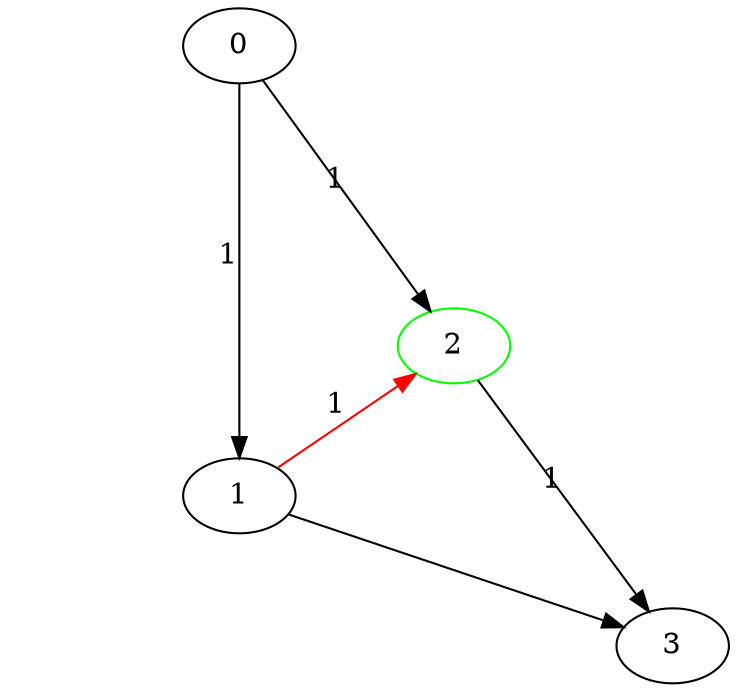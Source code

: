 digraph G {
  splines=curve

  subgraph x {
    rank = same; a, 0;
  }
  subgraph y {
    rank = same; b;
  }
  subgraph  z{
    rank = same; c;2;
  }
  subgraph {
    rank = same; d; 1;
  }
  subgraph {
    rank = same; e; 3;f;g;
  }

  a -> b -> c -> d -> e [style=invis]

  a[style=invis, width=0.1]
  b[style=invis, width=0.1]
  c[style=invis, width=0.1]
  d[style=invis, width=0.1]
  e[style=invis, width=0.1]
  f[style=invis, widht=0.1]
  g[style=invis, widht=0.1]
  
  edge[labeldistance = 2.2]
  nodesep = 0.7
  
  a -> 0[style = invis]
  d -> 1[style=invis]

  2[color=green]



  0 -> 1[xlabel=1, weight=10]
  1 -> f[style = invis, weight=10]
  0 -> 2[xlabel=1]
  1 -> 2[xlabel=1, color=red]
  e -> f -> g -> 3[style=invis]
  2 -> 3[xlabel=1]
  1 -> 3
}